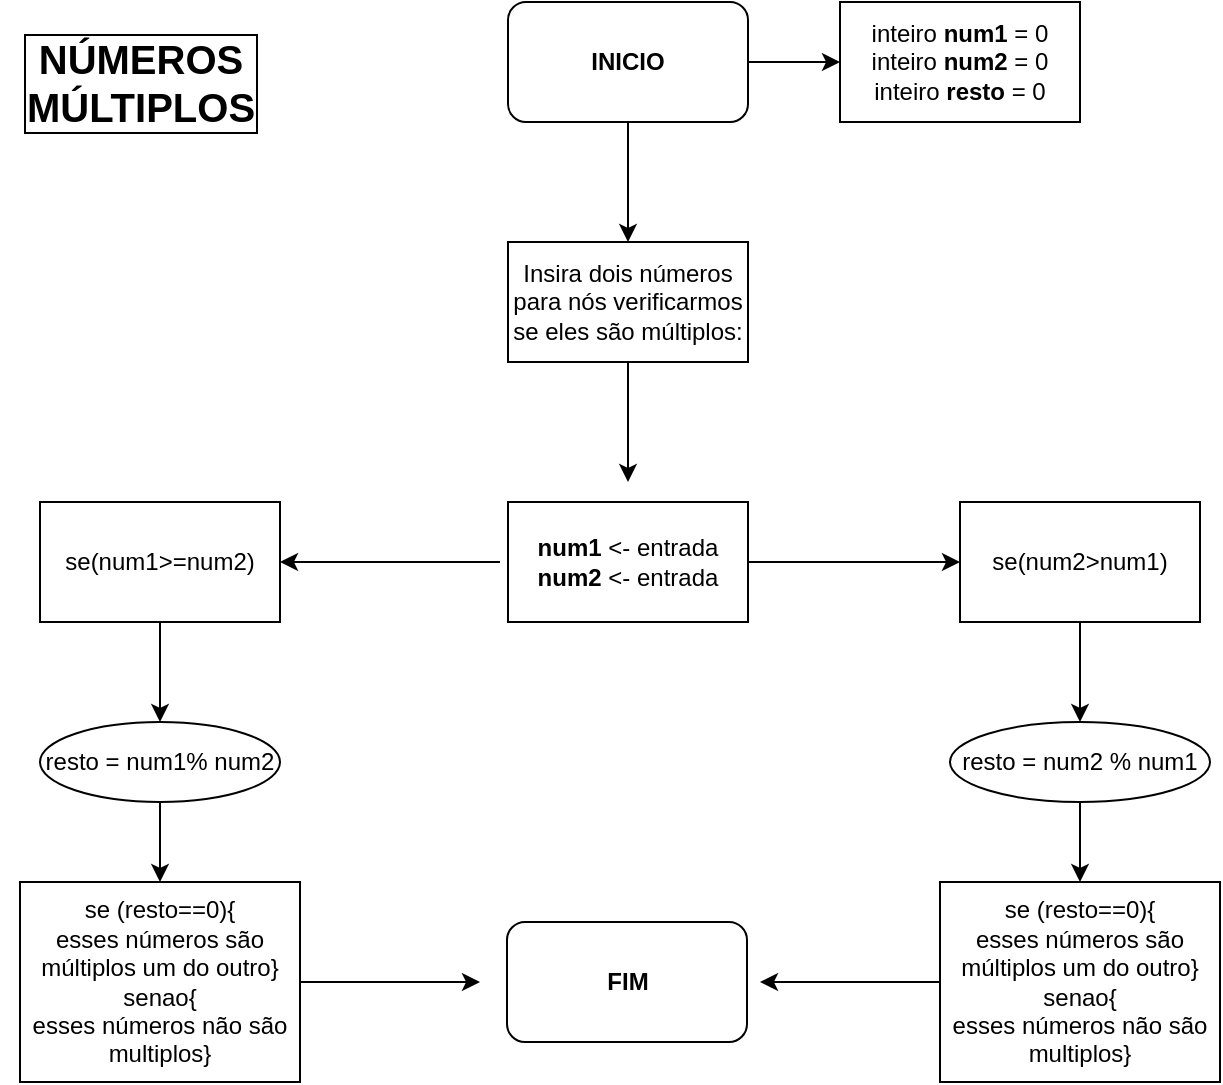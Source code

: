 <mxfile version="24.4.4" type="github">
  <diagram name="Página-1" id="4YEw2bRor2QTOAI384sO">
    <mxGraphModel dx="880" dy="468" grid="1" gridSize="10" guides="1" tooltips="1" connect="1" arrows="1" fold="1" page="1" pageScale="1" pageWidth="827" pageHeight="1169" math="0" shadow="0">
      <root>
        <mxCell id="0" />
        <mxCell id="1" parent="0" />
        <mxCell id="S_MlMnfztfKtL2c3I-0J-2" style="edgeStyle=orthogonalEdgeStyle;rounded=0;orthogonalLoop=1;jettySize=auto;html=1;" edge="1" parent="1" source="S_MlMnfztfKtL2c3I-0J-1">
          <mxGeometry relative="1" as="geometry">
            <mxPoint x="520" y="30" as="targetPoint" />
          </mxGeometry>
        </mxCell>
        <mxCell id="S_MlMnfztfKtL2c3I-0J-4" style="edgeStyle=orthogonalEdgeStyle;rounded=0;orthogonalLoop=1;jettySize=auto;html=1;" edge="1" parent="1" source="S_MlMnfztfKtL2c3I-0J-1">
          <mxGeometry relative="1" as="geometry">
            <mxPoint x="414" y="120" as="targetPoint" />
          </mxGeometry>
        </mxCell>
        <mxCell id="S_MlMnfztfKtL2c3I-0J-1" value="&lt;b&gt;INICIO&lt;/b&gt;" style="rounded=1;whiteSpace=wrap;html=1;" vertex="1" parent="1">
          <mxGeometry x="354" width="120" height="60" as="geometry" />
        </mxCell>
        <mxCell id="S_MlMnfztfKtL2c3I-0J-3" value="inteiro &lt;b&gt;num1 &lt;/b&gt;= 0&lt;div&gt;inteiro &lt;b&gt;num2 &lt;/b&gt;= 0&lt;/div&gt;&lt;div&gt;inteiro &lt;b&gt;resto &lt;/b&gt;= 0&lt;/div&gt;" style="rounded=0;whiteSpace=wrap;html=1;" vertex="1" parent="1">
          <mxGeometry x="520" width="120" height="60" as="geometry" />
        </mxCell>
        <mxCell id="S_MlMnfztfKtL2c3I-0J-6" style="edgeStyle=orthogonalEdgeStyle;rounded=0;orthogonalLoop=1;jettySize=auto;html=1;" edge="1" parent="1" source="S_MlMnfztfKtL2c3I-0J-5">
          <mxGeometry relative="1" as="geometry">
            <mxPoint x="414" y="240" as="targetPoint" />
          </mxGeometry>
        </mxCell>
        <mxCell id="S_MlMnfztfKtL2c3I-0J-5" value="Insira dois números para nós verificarmos se eles são múltiplos:" style="rounded=0;whiteSpace=wrap;html=1;" vertex="1" parent="1">
          <mxGeometry x="354" y="120" width="120" height="60" as="geometry" />
        </mxCell>
        <mxCell id="S_MlMnfztfKtL2c3I-0J-8" style="edgeStyle=orthogonalEdgeStyle;rounded=0;orthogonalLoop=1;jettySize=auto;html=1;" edge="1" parent="1">
          <mxGeometry relative="1" as="geometry">
            <mxPoint x="240" y="280" as="targetPoint" />
            <mxPoint x="350" y="280" as="sourcePoint" />
          </mxGeometry>
        </mxCell>
        <mxCell id="S_MlMnfztfKtL2c3I-0J-9" style="edgeStyle=orthogonalEdgeStyle;rounded=0;orthogonalLoop=1;jettySize=auto;html=1;exitX=1;exitY=0.5;exitDx=0;exitDy=0;" edge="1" parent="1" source="S_MlMnfztfKtL2c3I-0J-7">
          <mxGeometry relative="1" as="geometry">
            <mxPoint x="580" y="280" as="targetPoint" />
            <mxPoint x="494" y="280" as="sourcePoint" />
          </mxGeometry>
        </mxCell>
        <mxCell id="S_MlMnfztfKtL2c3I-0J-7" value="&lt;b&gt;num1 &lt;/b&gt;&amp;lt;- entrada&lt;div&gt;&lt;b&gt;num2 &lt;/b&gt;&amp;lt;- entrada&lt;/div&gt;" style="rounded=0;whiteSpace=wrap;html=1;" vertex="1" parent="1">
          <mxGeometry x="354" y="250" width="120" height="60" as="geometry" />
        </mxCell>
        <mxCell id="S_MlMnfztfKtL2c3I-0J-12" style="edgeStyle=orthogonalEdgeStyle;rounded=0;orthogonalLoop=1;jettySize=auto;html=1;" edge="1" parent="1" source="S_MlMnfztfKtL2c3I-0J-10">
          <mxGeometry relative="1" as="geometry">
            <mxPoint x="180" y="360" as="targetPoint" />
          </mxGeometry>
        </mxCell>
        <mxCell id="S_MlMnfztfKtL2c3I-0J-10" value="se(num1&amp;gt;=num2)" style="rounded=0;whiteSpace=wrap;html=1;" vertex="1" parent="1">
          <mxGeometry x="120" y="250" width="120" height="60" as="geometry" />
        </mxCell>
        <mxCell id="S_MlMnfztfKtL2c3I-0J-13" style="edgeStyle=orthogonalEdgeStyle;rounded=0;orthogonalLoop=1;jettySize=auto;html=1;" edge="1" parent="1" source="S_MlMnfztfKtL2c3I-0J-11">
          <mxGeometry relative="1" as="geometry">
            <mxPoint x="640" y="360" as="targetPoint" />
          </mxGeometry>
        </mxCell>
        <mxCell id="S_MlMnfztfKtL2c3I-0J-11" value="se(num2&amp;gt;num1)" style="rounded=0;whiteSpace=wrap;html=1;" vertex="1" parent="1">
          <mxGeometry x="580" y="250" width="120" height="60" as="geometry" />
        </mxCell>
        <mxCell id="S_MlMnfztfKtL2c3I-0J-24" style="edgeStyle=orthogonalEdgeStyle;rounded=0;orthogonalLoop=1;jettySize=auto;html=1;" edge="1" parent="1" source="S_MlMnfztfKtL2c3I-0J-14">
          <mxGeometry relative="1" as="geometry">
            <mxPoint x="180" y="440" as="targetPoint" />
          </mxGeometry>
        </mxCell>
        <mxCell id="S_MlMnfztfKtL2c3I-0J-14" value="resto = num1% num2" style="ellipse;whiteSpace=wrap;html=1;" vertex="1" parent="1">
          <mxGeometry x="120" y="360" width="120" height="40" as="geometry" />
        </mxCell>
        <mxCell id="S_MlMnfztfKtL2c3I-0J-25" style="edgeStyle=orthogonalEdgeStyle;rounded=0;orthogonalLoop=1;jettySize=auto;html=1;" edge="1" parent="1" source="S_MlMnfztfKtL2c3I-0J-15">
          <mxGeometry relative="1" as="geometry">
            <mxPoint x="640" y="440" as="targetPoint" />
          </mxGeometry>
        </mxCell>
        <mxCell id="S_MlMnfztfKtL2c3I-0J-15" value="resto = num2 % num1" style="ellipse;whiteSpace=wrap;html=1;" vertex="1" parent="1">
          <mxGeometry x="575" y="360" width="130" height="40" as="geometry" />
        </mxCell>
        <mxCell id="S_MlMnfztfKtL2c3I-0J-29" style="edgeStyle=orthogonalEdgeStyle;rounded=0;orthogonalLoop=1;jettySize=auto;html=1;" edge="1" parent="1" source="S_MlMnfztfKtL2c3I-0J-26">
          <mxGeometry relative="1" as="geometry">
            <mxPoint x="340" y="490" as="targetPoint" />
          </mxGeometry>
        </mxCell>
        <mxCell id="S_MlMnfztfKtL2c3I-0J-26" value="se (resto==0){&lt;div&gt;esses números são múltiplos um do outro}&lt;/div&gt;&lt;div&gt;senao{&lt;/div&gt;&lt;div&gt;esses números não são multiplos}&lt;/div&gt;" style="rounded=0;whiteSpace=wrap;html=1;" vertex="1" parent="1">
          <mxGeometry x="110" y="440" width="140" height="100" as="geometry" />
        </mxCell>
        <mxCell id="S_MlMnfztfKtL2c3I-0J-30" style="edgeStyle=orthogonalEdgeStyle;rounded=0;orthogonalLoop=1;jettySize=auto;html=1;" edge="1" parent="1" source="S_MlMnfztfKtL2c3I-0J-28">
          <mxGeometry relative="1" as="geometry">
            <mxPoint x="480" y="490" as="targetPoint" />
          </mxGeometry>
        </mxCell>
        <mxCell id="S_MlMnfztfKtL2c3I-0J-28" value="se (resto==0){&lt;div&gt;esses números são múltiplos um do outro}&lt;/div&gt;&lt;div&gt;senao{&lt;/div&gt;&lt;div&gt;esses números não são multiplos}&lt;/div&gt;" style="rounded=0;whiteSpace=wrap;html=1;" vertex="1" parent="1">
          <mxGeometry x="570" y="440" width="140" height="100" as="geometry" />
        </mxCell>
        <mxCell id="S_MlMnfztfKtL2c3I-0J-31" value="&lt;b&gt;FIM&lt;/b&gt;" style="rounded=1;whiteSpace=wrap;html=1;" vertex="1" parent="1">
          <mxGeometry x="353.5" y="460" width="120" height="60" as="geometry" />
        </mxCell>
        <mxCell id="S_MlMnfztfKtL2c3I-0J-32" value="&lt;font style=&quot;font-size: 20px;&quot;&gt;&lt;b&gt;NÚMEROS&lt;/b&gt;&lt;/font&gt;&lt;div&gt;&lt;font style=&quot;font-size: 20px;&quot;&gt;&lt;b&gt;MÚLTIPLOS&lt;/b&gt;&lt;/font&gt;&lt;/div&gt;" style="text;html=1;align=center;verticalAlign=middle;resizable=0;points=[];autosize=1;strokeColor=none;fillColor=none;labelBorderColor=default;" vertex="1" parent="1">
          <mxGeometry x="100" y="10" width="140" height="60" as="geometry" />
        </mxCell>
      </root>
    </mxGraphModel>
  </diagram>
</mxfile>
